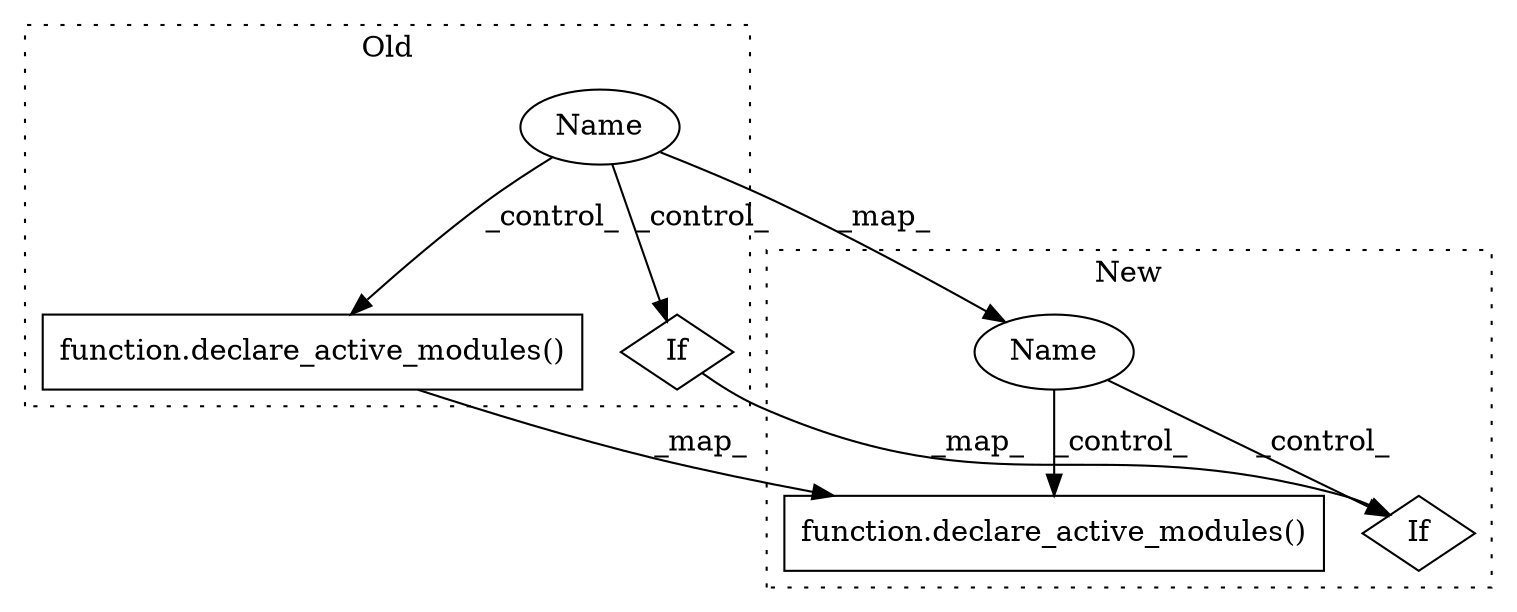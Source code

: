 digraph G {
subgraph cluster0 {
1 [label="function.declare_active_modules()" a="75" s="22396,22478" l="40,159" shape="box"];
4 [label="Name" a="87" s="22378" l="4" shape="ellipse"];
6 [label="If" a="96" s="22650" l="3" shape="diamond"];
label = "Old";
style="dotted";
}
subgraph cluster1 {
2 [label="function.declare_active_modules()" a="75" s="22624,22706" l="40,159" shape="box"];
3 [label="Name" a="87" s="22582" l="7" shape="ellipse"];
5 [label="If" a="96" s="23169" l="3" shape="diamond"];
label = "New";
style="dotted";
}
1 -> 2 [label="_map_"];
3 -> 2 [label="_control_"];
3 -> 5 [label="_control_"];
4 -> 1 [label="_control_"];
4 -> 6 [label="_control_"];
4 -> 3 [label="_map_"];
6 -> 5 [label="_map_"];
}
